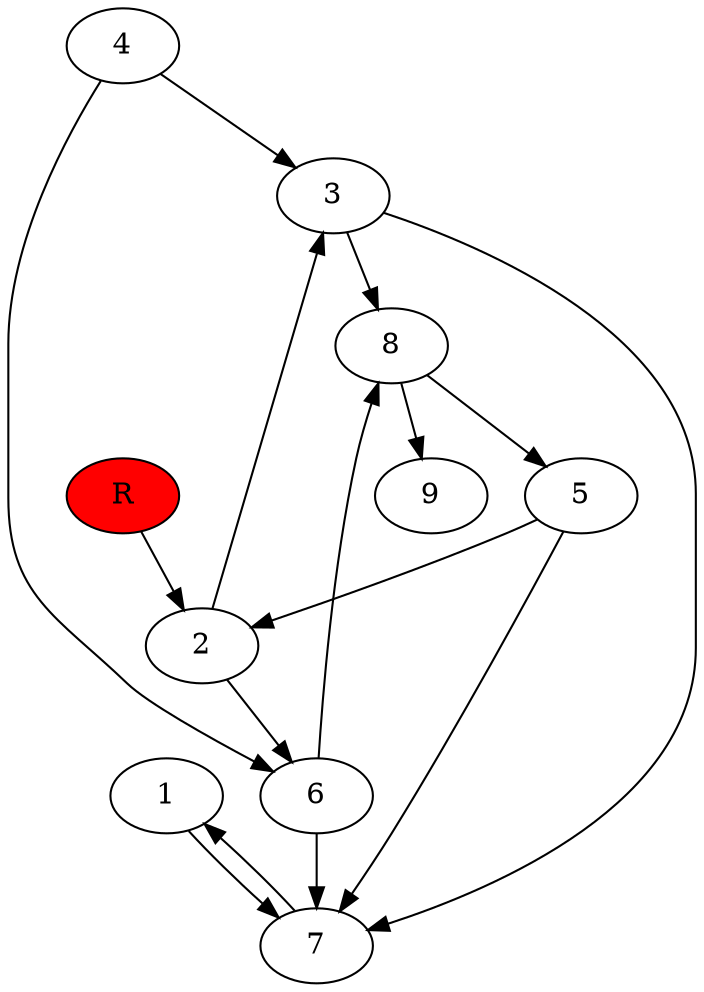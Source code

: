 digraph prb75312 {
	1
	2
	3
	4
	5
	6
	7
	8
	R [fillcolor="#ff0000" style=filled]
	1 -> 7
	2 -> 3
	2 -> 6
	3 -> 7
	3 -> 8
	4 -> 3
	4 -> 6
	5 -> 2
	5 -> 7
	6 -> 7
	6 -> 8
	7 -> 1
	8 -> 5
	8 -> 9
	R -> 2
}
